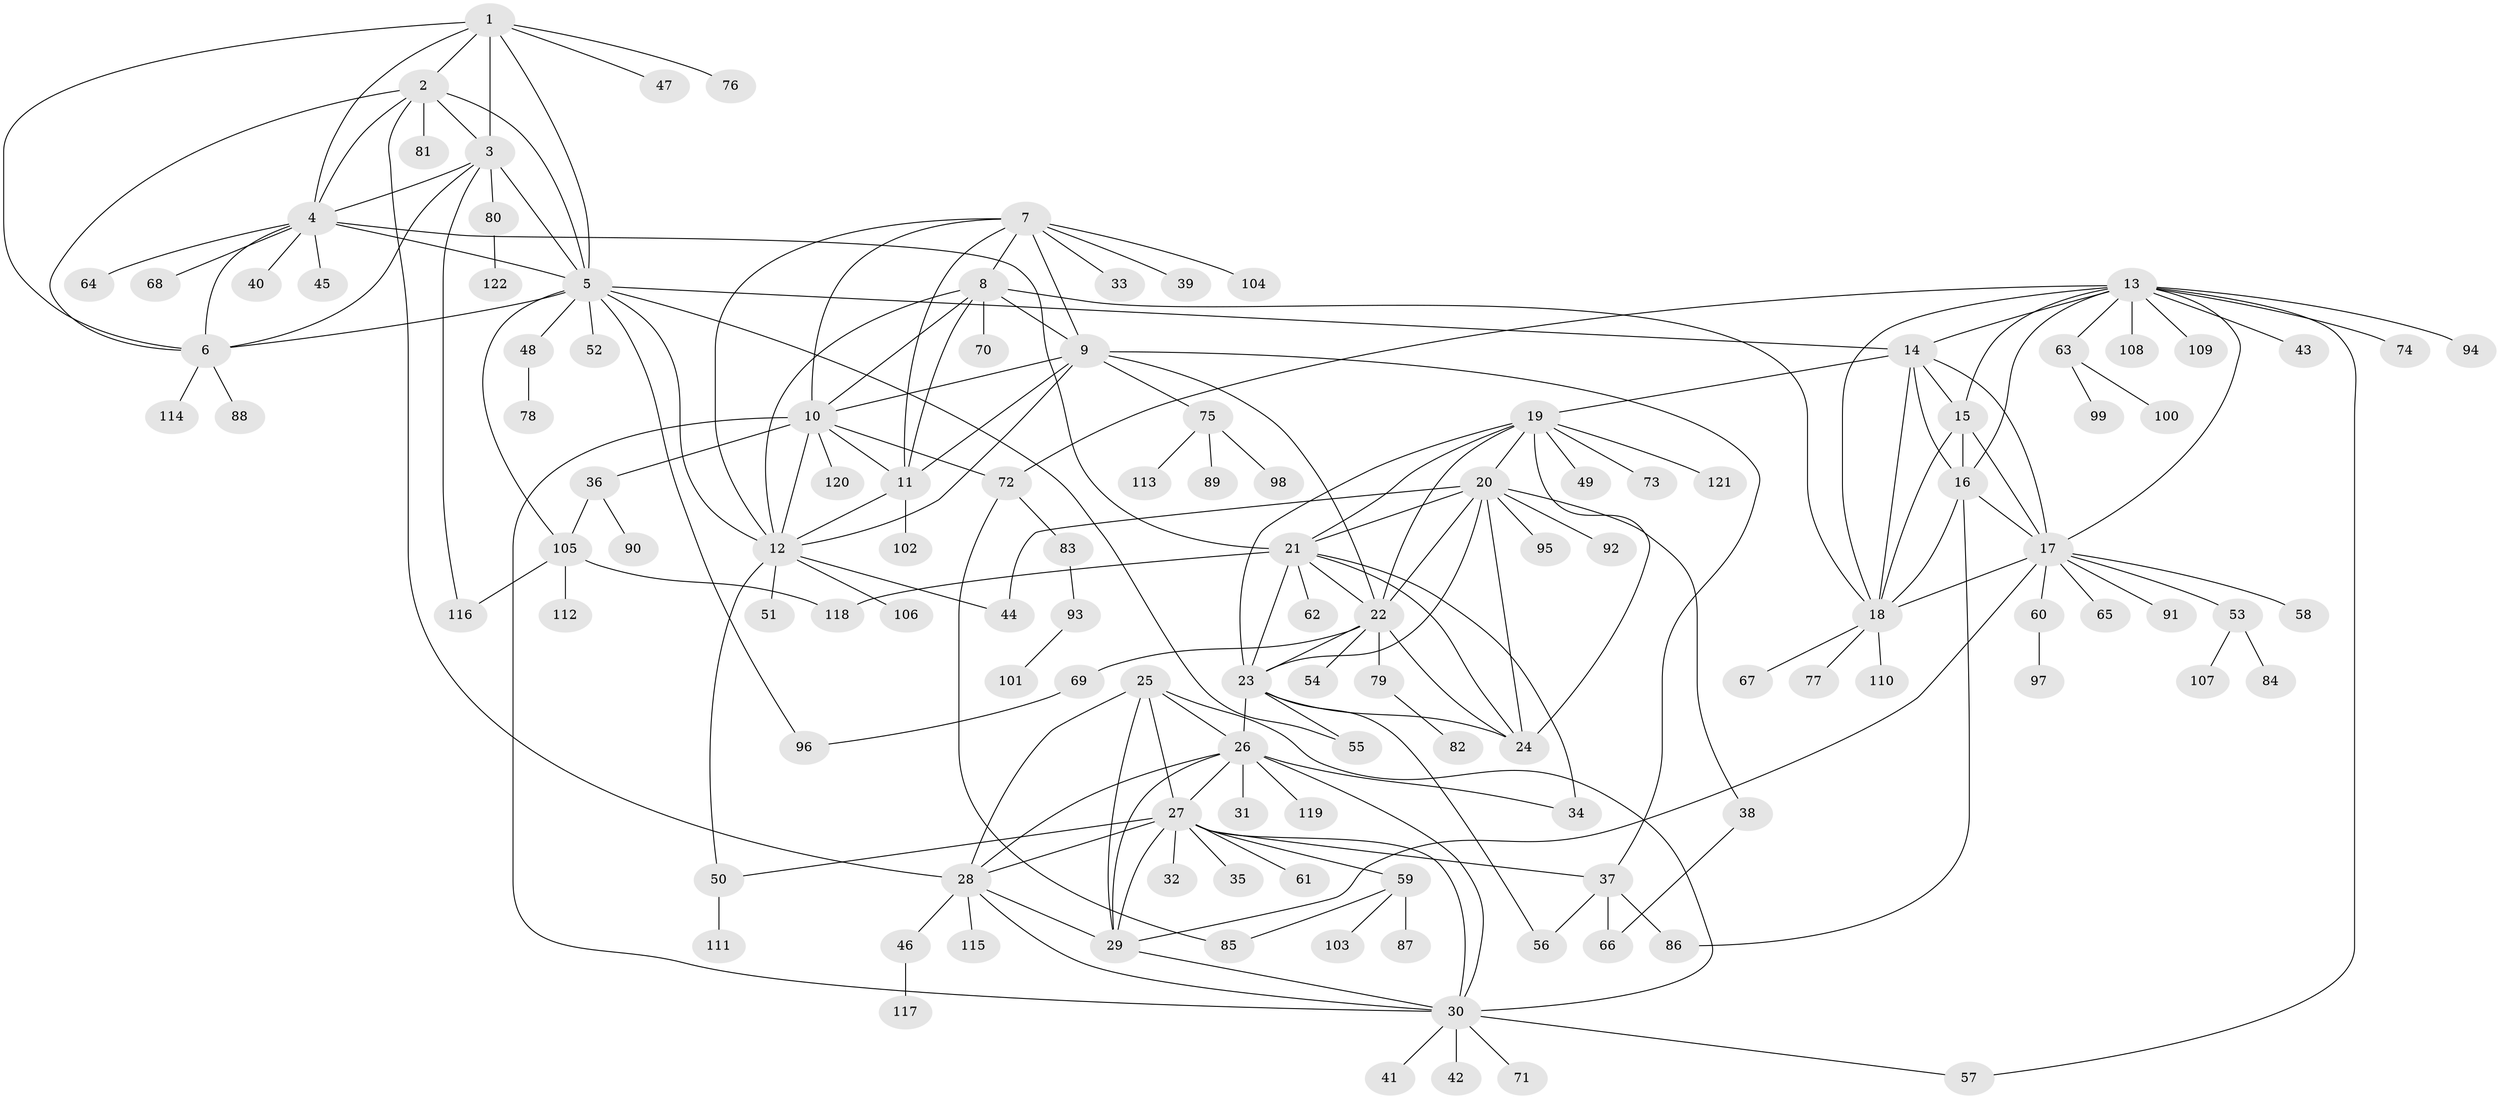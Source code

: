 // Generated by graph-tools (version 1.1) at 2025/54/03/09/25 04:54:40]
// undirected, 122 vertices, 192 edges
graph export_dot {
graph [start="1"]
  node [color=gray90,style=filled];
  1;
  2;
  3;
  4;
  5;
  6;
  7;
  8;
  9;
  10;
  11;
  12;
  13;
  14;
  15;
  16;
  17;
  18;
  19;
  20;
  21;
  22;
  23;
  24;
  25;
  26;
  27;
  28;
  29;
  30;
  31;
  32;
  33;
  34;
  35;
  36;
  37;
  38;
  39;
  40;
  41;
  42;
  43;
  44;
  45;
  46;
  47;
  48;
  49;
  50;
  51;
  52;
  53;
  54;
  55;
  56;
  57;
  58;
  59;
  60;
  61;
  62;
  63;
  64;
  65;
  66;
  67;
  68;
  69;
  70;
  71;
  72;
  73;
  74;
  75;
  76;
  77;
  78;
  79;
  80;
  81;
  82;
  83;
  84;
  85;
  86;
  87;
  88;
  89;
  90;
  91;
  92;
  93;
  94;
  95;
  96;
  97;
  98;
  99;
  100;
  101;
  102;
  103;
  104;
  105;
  106;
  107;
  108;
  109;
  110;
  111;
  112;
  113;
  114;
  115;
  116;
  117;
  118;
  119;
  120;
  121;
  122;
  1 -- 2;
  1 -- 3;
  1 -- 4;
  1 -- 5;
  1 -- 6;
  1 -- 47;
  1 -- 76;
  2 -- 3;
  2 -- 4;
  2 -- 5;
  2 -- 6;
  2 -- 28;
  2 -- 81;
  3 -- 4;
  3 -- 5;
  3 -- 6;
  3 -- 80;
  3 -- 116;
  4 -- 5;
  4 -- 6;
  4 -- 21;
  4 -- 40;
  4 -- 45;
  4 -- 64;
  4 -- 68;
  5 -- 6;
  5 -- 12;
  5 -- 14;
  5 -- 48;
  5 -- 52;
  5 -- 55;
  5 -- 96;
  5 -- 105;
  6 -- 88;
  6 -- 114;
  7 -- 8;
  7 -- 9;
  7 -- 10;
  7 -- 11;
  7 -- 12;
  7 -- 33;
  7 -- 39;
  7 -- 104;
  8 -- 9;
  8 -- 10;
  8 -- 11;
  8 -- 12;
  8 -- 18;
  8 -- 70;
  9 -- 10;
  9 -- 11;
  9 -- 12;
  9 -- 22;
  9 -- 37;
  9 -- 75;
  10 -- 11;
  10 -- 12;
  10 -- 30;
  10 -- 36;
  10 -- 72;
  10 -- 120;
  11 -- 12;
  11 -- 102;
  12 -- 44;
  12 -- 50;
  12 -- 51;
  12 -- 106;
  13 -- 14;
  13 -- 15;
  13 -- 16;
  13 -- 17;
  13 -- 18;
  13 -- 43;
  13 -- 57;
  13 -- 63;
  13 -- 72;
  13 -- 74;
  13 -- 94;
  13 -- 108;
  13 -- 109;
  14 -- 15;
  14 -- 16;
  14 -- 17;
  14 -- 18;
  14 -- 19;
  15 -- 16;
  15 -- 17;
  15 -- 18;
  16 -- 17;
  16 -- 18;
  16 -- 86;
  17 -- 18;
  17 -- 29;
  17 -- 53;
  17 -- 58;
  17 -- 60;
  17 -- 65;
  17 -- 91;
  18 -- 67;
  18 -- 77;
  18 -- 110;
  19 -- 20;
  19 -- 21;
  19 -- 22;
  19 -- 23;
  19 -- 24;
  19 -- 49;
  19 -- 73;
  19 -- 121;
  20 -- 21;
  20 -- 22;
  20 -- 23;
  20 -- 24;
  20 -- 38;
  20 -- 44;
  20 -- 92;
  20 -- 95;
  21 -- 22;
  21 -- 23;
  21 -- 24;
  21 -- 34;
  21 -- 62;
  21 -- 118;
  22 -- 23;
  22 -- 24;
  22 -- 54;
  22 -- 69;
  22 -- 79;
  23 -- 24;
  23 -- 26;
  23 -- 55;
  23 -- 56;
  25 -- 26;
  25 -- 27;
  25 -- 28;
  25 -- 29;
  25 -- 30;
  26 -- 27;
  26 -- 28;
  26 -- 29;
  26 -- 30;
  26 -- 31;
  26 -- 34;
  26 -- 119;
  27 -- 28;
  27 -- 29;
  27 -- 30;
  27 -- 32;
  27 -- 35;
  27 -- 37;
  27 -- 50;
  27 -- 59;
  27 -- 61;
  28 -- 29;
  28 -- 30;
  28 -- 46;
  28 -- 115;
  29 -- 30;
  30 -- 41;
  30 -- 42;
  30 -- 57;
  30 -- 71;
  36 -- 90;
  36 -- 105;
  37 -- 56;
  37 -- 66;
  37 -- 86;
  38 -- 66;
  46 -- 117;
  48 -- 78;
  50 -- 111;
  53 -- 84;
  53 -- 107;
  59 -- 85;
  59 -- 87;
  59 -- 103;
  60 -- 97;
  63 -- 99;
  63 -- 100;
  69 -- 96;
  72 -- 83;
  72 -- 85;
  75 -- 89;
  75 -- 98;
  75 -- 113;
  79 -- 82;
  80 -- 122;
  83 -- 93;
  93 -- 101;
  105 -- 112;
  105 -- 116;
  105 -- 118;
}
